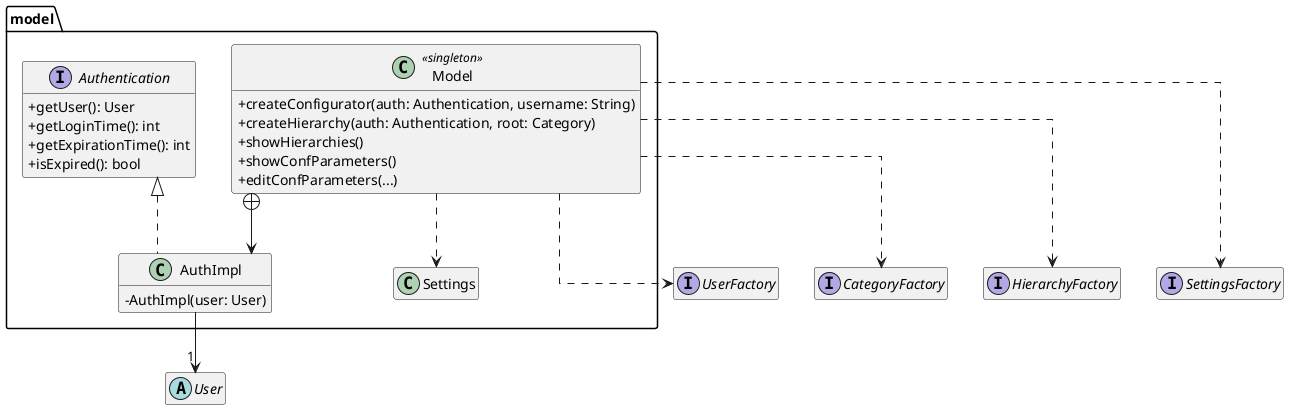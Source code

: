 @startuml

skinparam ClassAttributeIconSize 0
'skinparam groupInheritance 2
skinparam linetype ortho
hide empty members

package model #FFFFFF {

    class Model <<singleton>> {
        + createConfigurator(auth: Authentication, username: String)
        + createHierarchy(auth: Authentication, root: Category)
        + showHierarchies()
        + showConfParameters()
        + editConfParameters(...)
    }

    class AuthImpl implements Authentication {
        - AuthImpl(user: User)
    }

    interface Authentication {
        + getUser(): User
        + getLoginTime(): int
        + getExpirationTime(): int
        + isExpired(): bool
    }

    class Settings {}
}

abstract class User

interface UserFactory
interface CategoryFactory
interface HierarchyFactory
interface SettingsFactory

AuthImpl --> "1" User
Model +-down-> AuthImpl

Model ..> Settings

Model .down.> UserFactory
Model .down.> CategoryFactory
Model .down.> HierarchyFactory
Model .down.> SettingsFactory

@enduml